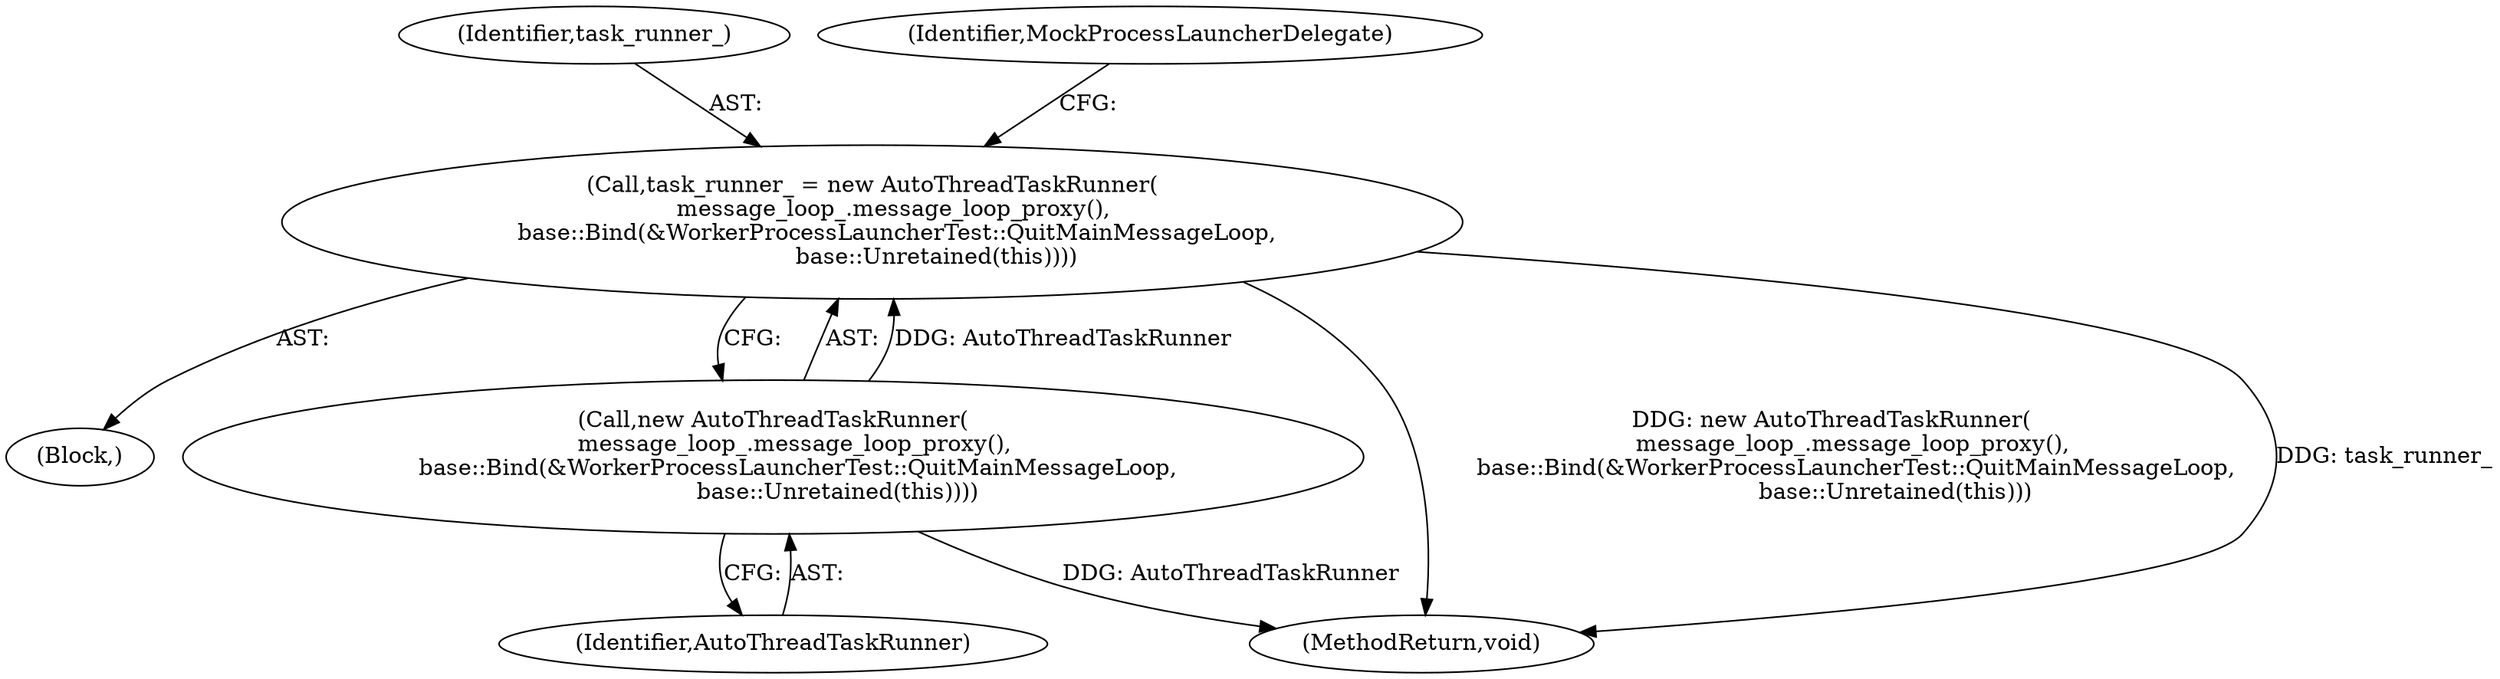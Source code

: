 digraph "0_Chrome_b15c87071f906301bccc824ce013966ca93998c7_11@API" {
"1000102" [label="(Call,task_runner_ = new AutoThreadTaskRunner(\n      message_loop_.message_loop_proxy(),\n       base::Bind(&WorkerProcessLauncherTest::QuitMainMessageLoop,\n                  base::Unretained(this))))"];
"1000104" [label="(Call,new AutoThreadTaskRunner(\n      message_loop_.message_loop_proxy(),\n       base::Bind(&WorkerProcessLauncherTest::QuitMainMessageLoop,\n                  base::Unretained(this))))"];
"1000101" [label="(Block,)"];
"1000104" [label="(Call,new AutoThreadTaskRunner(\n      message_loop_.message_loop_proxy(),\n       base::Bind(&WorkerProcessLauncherTest::QuitMainMessageLoop,\n                  base::Unretained(this))))"];
"1000128" [label="(MethodReturn,void)"];
"1000105" [label="(Identifier,AutoThreadTaskRunner)"];
"1000103" [label="(Identifier,task_runner_)"];
"1000102" [label="(Call,task_runner_ = new AutoThreadTaskRunner(\n      message_loop_.message_loop_proxy(),\n       base::Bind(&WorkerProcessLauncherTest::QuitMainMessageLoop,\n                  base::Unretained(this))))"];
"1000108" [label="(Identifier,MockProcessLauncherDelegate)"];
"1000102" -> "1000101"  [label="AST: "];
"1000102" -> "1000104"  [label="CFG: "];
"1000103" -> "1000102"  [label="AST: "];
"1000104" -> "1000102"  [label="AST: "];
"1000108" -> "1000102"  [label="CFG: "];
"1000102" -> "1000128"  [label="DDG: new AutoThreadTaskRunner(\n      message_loop_.message_loop_proxy(),\n       base::Bind(&WorkerProcessLauncherTest::QuitMainMessageLoop,\n                  base::Unretained(this)))"];
"1000102" -> "1000128"  [label="DDG: task_runner_"];
"1000104" -> "1000102"  [label="DDG: AutoThreadTaskRunner"];
"1000104" -> "1000105"  [label="CFG: "];
"1000105" -> "1000104"  [label="AST: "];
"1000104" -> "1000128"  [label="DDG: AutoThreadTaskRunner"];
}
